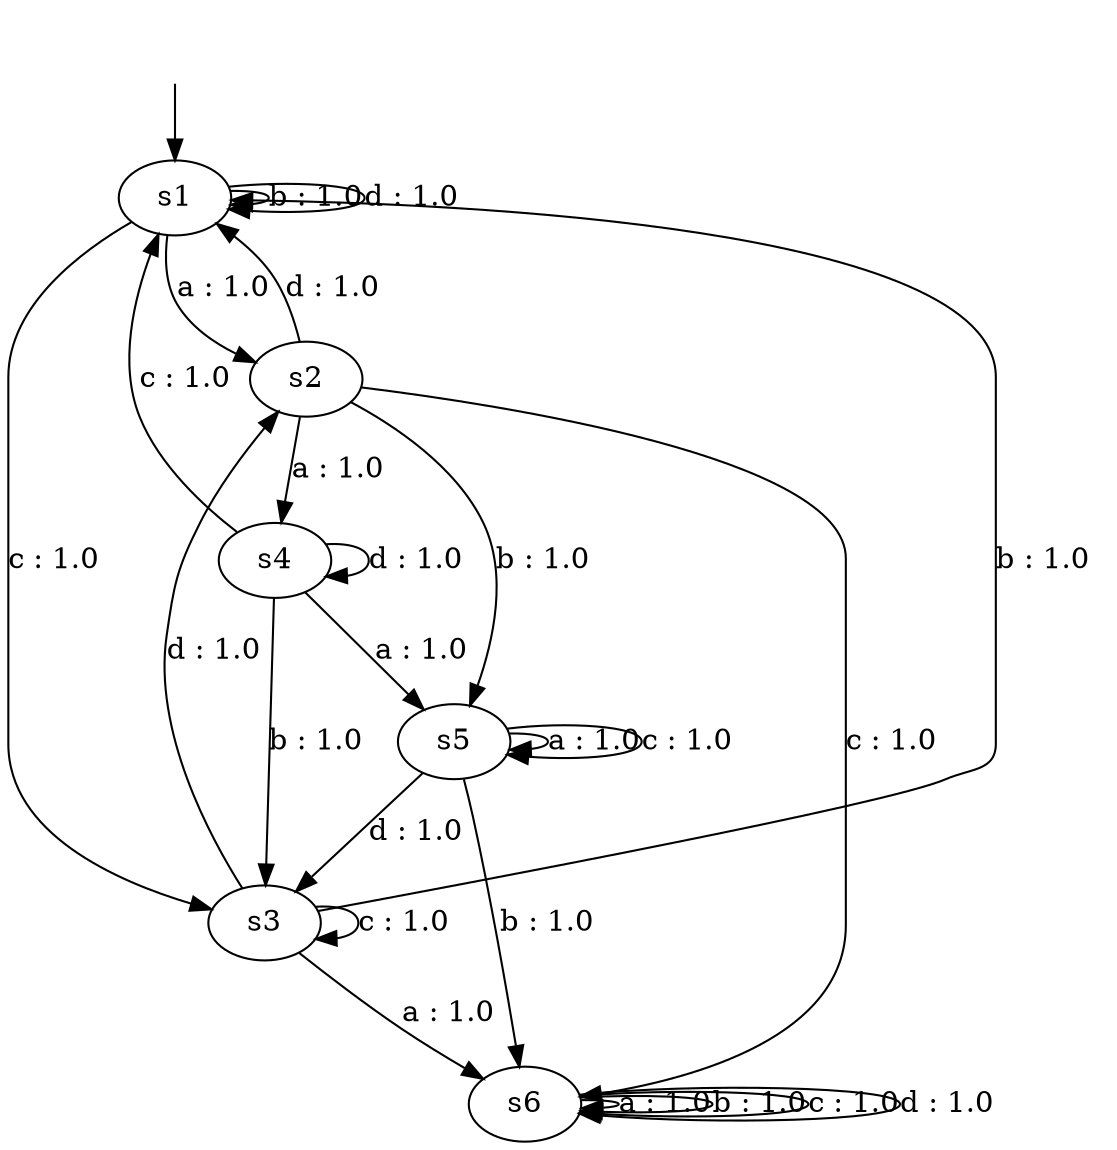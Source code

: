 digraph "graphs/learned" {
s0 [label=s1];
s1 [label=s2];
s2 [label=s3];
s3 [label=s5];
s4 [label=s4];
s5 [label=s6];
s0 -> s1  [label="a : 1.0"];
s0 -> s0  [label="b : 1.0"];
s0 -> s2  [label="c : 1.0"];
s0 -> s0  [label="d : 1.0"];
s1 -> s4  [label="a : 1.0"];
s1 -> s3  [label="b : 1.0"];
s1 -> s5  [label="c : 1.0"];
s1 -> s0  [label="d : 1.0"];
s2 -> s5  [label="a : 1.0"];
s2 -> s0  [label="b : 1.0"];
s2 -> s2  [label="c : 1.0"];
s2 -> s1  [label="d : 1.0"];
s3 -> s3  [label="a : 1.0"];
s3 -> s5  [label="b : 1.0"];
s3 -> s3  [label="c : 1.0"];
s3 -> s2  [label="d : 1.0"];
s4 -> s3  [label="a : 1.0"];
s4 -> s2  [label="b : 1.0"];
s4 -> s0  [label="c : 1.0"];
s4 -> s4  [label="d : 1.0"];
s5 -> s5  [label="a : 1.0"];
s5 -> s5  [label="b : 1.0"];
s5 -> s5  [label="c : 1.0"];
s5 -> s5  [label="d : 1.0"];
__start0 [label="", shape=none];
__start0 -> s0  [label=""];
}
